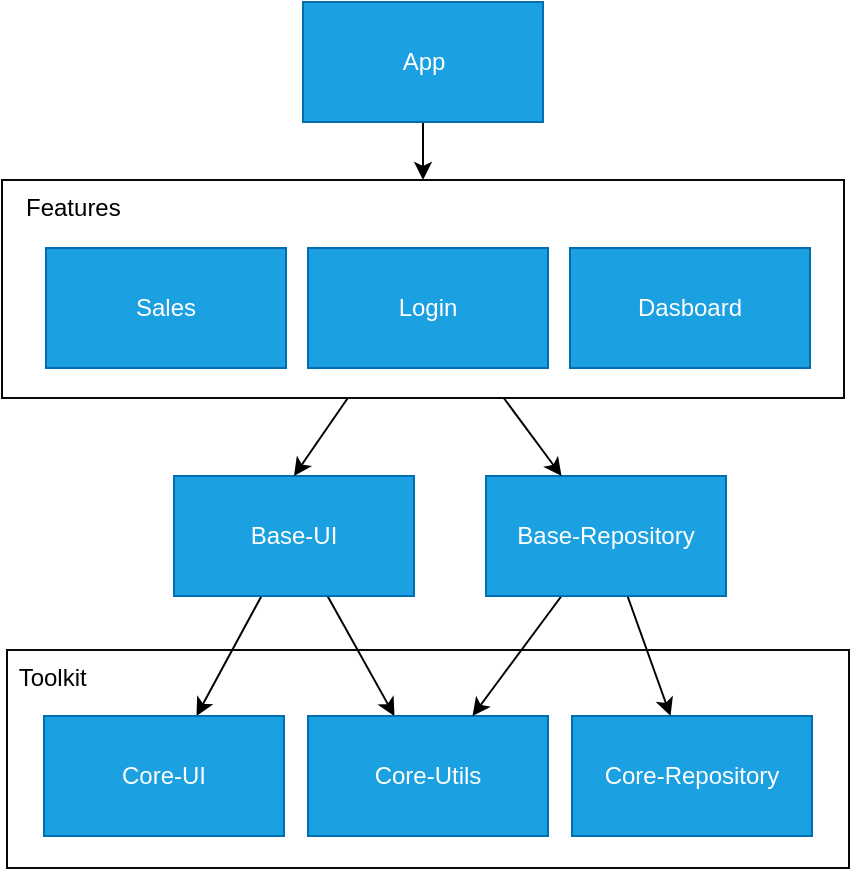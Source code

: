 <mxfile>
    <diagram id="2yzTeWbuNOJMP9-i5i0q" name="Página-1">
        <mxGraphModel dx="1156" dy="478" grid="0" gridSize="10" guides="1" tooltips="1" connect="1" arrows="1" fold="1" page="0" pageScale="1" pageWidth="827" pageHeight="1169" background="#ffffff" math="0" shadow="0">
            <root>
                <mxCell id="0"/>
                <mxCell id="1" parent="0"/>
                <mxCell id="25" style="edgeStyle=none;html=1;labelBackgroundColor=#000000;fontColor=#000000;strokeColor=#000000;" parent="1" source="2" target="6" edge="1">
                    <mxGeometry relative="1" as="geometry"/>
                </mxCell>
                <mxCell id="2" value="App" style="rounded=0;whiteSpace=wrap;html=1;fillColor=#1ba1e2;fontColor=#ffffff;strokeColor=#006EAF;" parent="1" vertex="1">
                    <mxGeometry x="240.5" y="188" width="120" height="60" as="geometry"/>
                </mxCell>
                <mxCell id="20" style="edgeStyle=none;html=1;labelBackgroundColor=#000000;fontColor=#000000;strokeColor=#000000;" parent="1" source="10" target="15" edge="1">
                    <mxGeometry relative="1" as="geometry"/>
                </mxCell>
                <mxCell id="21" style="edgeStyle=none;html=1;labelBackgroundColor=#000000;fontColor=#000000;strokeColor=#000000;" parent="1" source="10" target="14" edge="1">
                    <mxGeometry relative="1" as="geometry"/>
                </mxCell>
                <mxCell id="10" value="Base-UI" style="rounded=0;whiteSpace=wrap;html=1;fillColor=#1ba1e2;fontColor=#ffffff;strokeColor=#006EAF;" parent="1" vertex="1">
                    <mxGeometry x="176" y="425" width="120" height="60" as="geometry"/>
                </mxCell>
                <mxCell id="19" style="edgeStyle=none;html=1;entryX=0.5;entryY=0;entryDx=0;entryDy=0;labelBackgroundColor=#000000;fontColor=#000000;strokeColor=#000000;" parent="1" source="6" target="10" edge="1">
                    <mxGeometry relative="1" as="geometry"/>
                </mxCell>
                <mxCell id="13" value="Core-Repository" style="rounded=0;whiteSpace=wrap;html=1;fillColor=#1ba1e2;fontColor=#ffffff;strokeColor=#006EAF;" parent="1" vertex="1">
                    <mxGeometry x="375" y="545" width="120" height="60" as="geometry"/>
                </mxCell>
                <mxCell id="14" value="Core-Utils" style="rounded=0;whiteSpace=wrap;html=1;fillColor=#1ba1e2;fontColor=#ffffff;strokeColor=#006EAF;" parent="1" vertex="1">
                    <mxGeometry x="243" y="545" width="120" height="60" as="geometry"/>
                </mxCell>
                <mxCell id="15" value="Core-UI" style="rounded=0;whiteSpace=wrap;html=1;fillColor=#1ba1e2;fontColor=#ffffff;strokeColor=#006EAF;" parent="1" vertex="1">
                    <mxGeometry x="111" y="545" width="120" height="60" as="geometry"/>
                </mxCell>
                <mxCell id="16" value="&lt;font color=&quot;#000000&quot;&gt;&amp;nbsp;Toolkit&lt;/font&gt;" style="rounded=0;whiteSpace=wrap;html=1;fillColor=none;strokeColor=#080808;align=left;verticalAlign=top;" parent="1" vertex="1">
                    <mxGeometry x="92.5" y="512" width="421" height="109" as="geometry"/>
                </mxCell>
                <mxCell id="23" style="edgeStyle=none;html=1;labelBackgroundColor=#000000;fontColor=#000000;strokeColor=#000000;" parent="1" source="22" target="13" edge="1">
                    <mxGeometry relative="1" as="geometry"/>
                </mxCell>
                <mxCell id="27" style="edgeStyle=none;html=1;strokeColor=#000000;" edge="1" parent="1" source="22" target="14">
                    <mxGeometry relative="1" as="geometry"/>
                </mxCell>
                <mxCell id="22" value="Base-Repository" style="rounded=0;whiteSpace=wrap;html=1;fillColor=#1ba1e2;fontColor=#ffffff;strokeColor=#006EAF;" parent="1" vertex="1">
                    <mxGeometry x="332" y="425" width="120" height="60" as="geometry"/>
                </mxCell>
                <mxCell id="24" style="edgeStyle=none;html=1;labelBackgroundColor=#000000;fontColor=#000000;strokeColor=#000000;" parent="1" source="6" target="22" edge="1">
                    <mxGeometry relative="1" as="geometry"/>
                </mxCell>
                <mxCell id="3" value="Login" style="rounded=0;whiteSpace=wrap;html=1;fillColor=#1ba1e2;fontColor=#ffffff;strokeColor=#006EAF;" parent="1" vertex="1">
                    <mxGeometry x="243" y="311" width="120" height="60" as="geometry"/>
                </mxCell>
                <mxCell id="4" value="Dasboard" style="rounded=0;whiteSpace=wrap;html=1;fillColor=#1ba1e2;fontColor=#ffffff;strokeColor=#006EAF;" parent="1" vertex="1">
                    <mxGeometry x="374" y="311" width="120" height="60" as="geometry"/>
                </mxCell>
                <mxCell id="5" value="Sales" style="rounded=0;whiteSpace=wrap;html=1;fillColor=#1ba1e2;fontColor=#ffffff;strokeColor=#006EAF;" parent="1" vertex="1">
                    <mxGeometry x="112" y="311" width="120" height="60" as="geometry"/>
                </mxCell>
                <mxCell id="6" value="&lt;font color=&quot;#000000&quot;&gt;&amp;nbsp; &amp;nbsp;Features&lt;/font&gt;" style="rounded=0;whiteSpace=wrap;html=1;fillColor=none;strokeColor=#080808;align=left;verticalAlign=top;" parent="1" vertex="1">
                    <mxGeometry x="90" y="277" width="421" height="109" as="geometry"/>
                </mxCell>
            </root>
        </mxGraphModel>
    </diagram>
</mxfile>